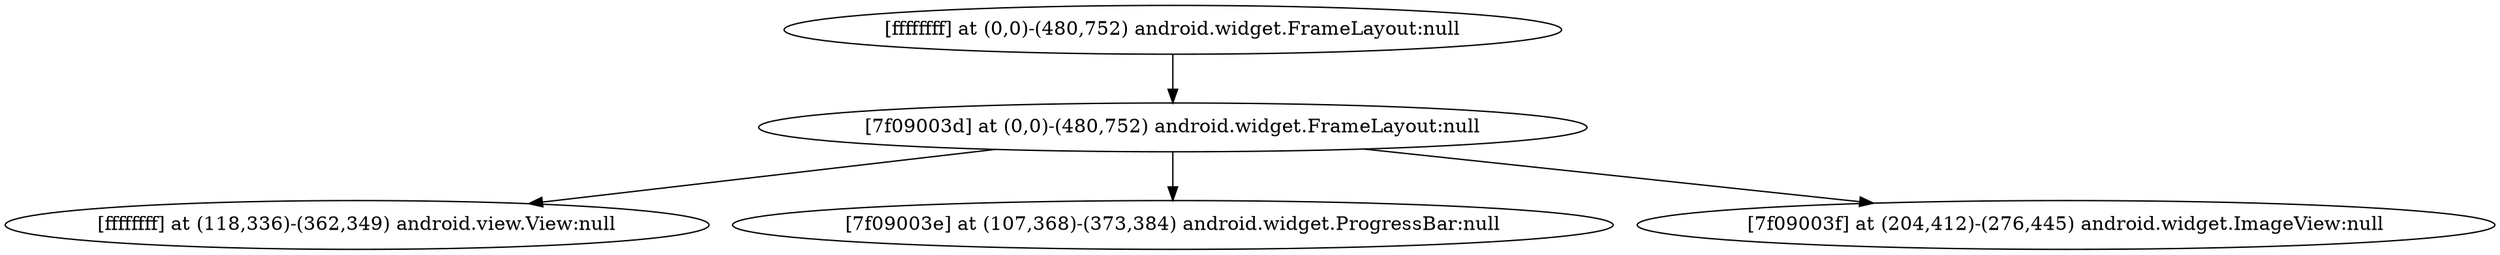 strict digraph G {
  1 [ label="[ffffffff] at (0,0)-(480,752) android.widget.FrameLayout:null" ];
  2 [ label="[7f09003d] at (0,0)-(480,752) android.widget.FrameLayout:null" ];
  3 [ label="[ffffffff] at (118,336)-(362,349) android.view.View:null" ];
  4 [ label="[7f09003e] at (107,368)-(373,384) android.widget.ProgressBar:null" ];
  5 [ label="[7f09003f] at (204,412)-(276,445) android.widget.ImageView:null" ];
  1 -> 2;
  2 -> 3;
  2 -> 4;
  2 -> 5;
}
